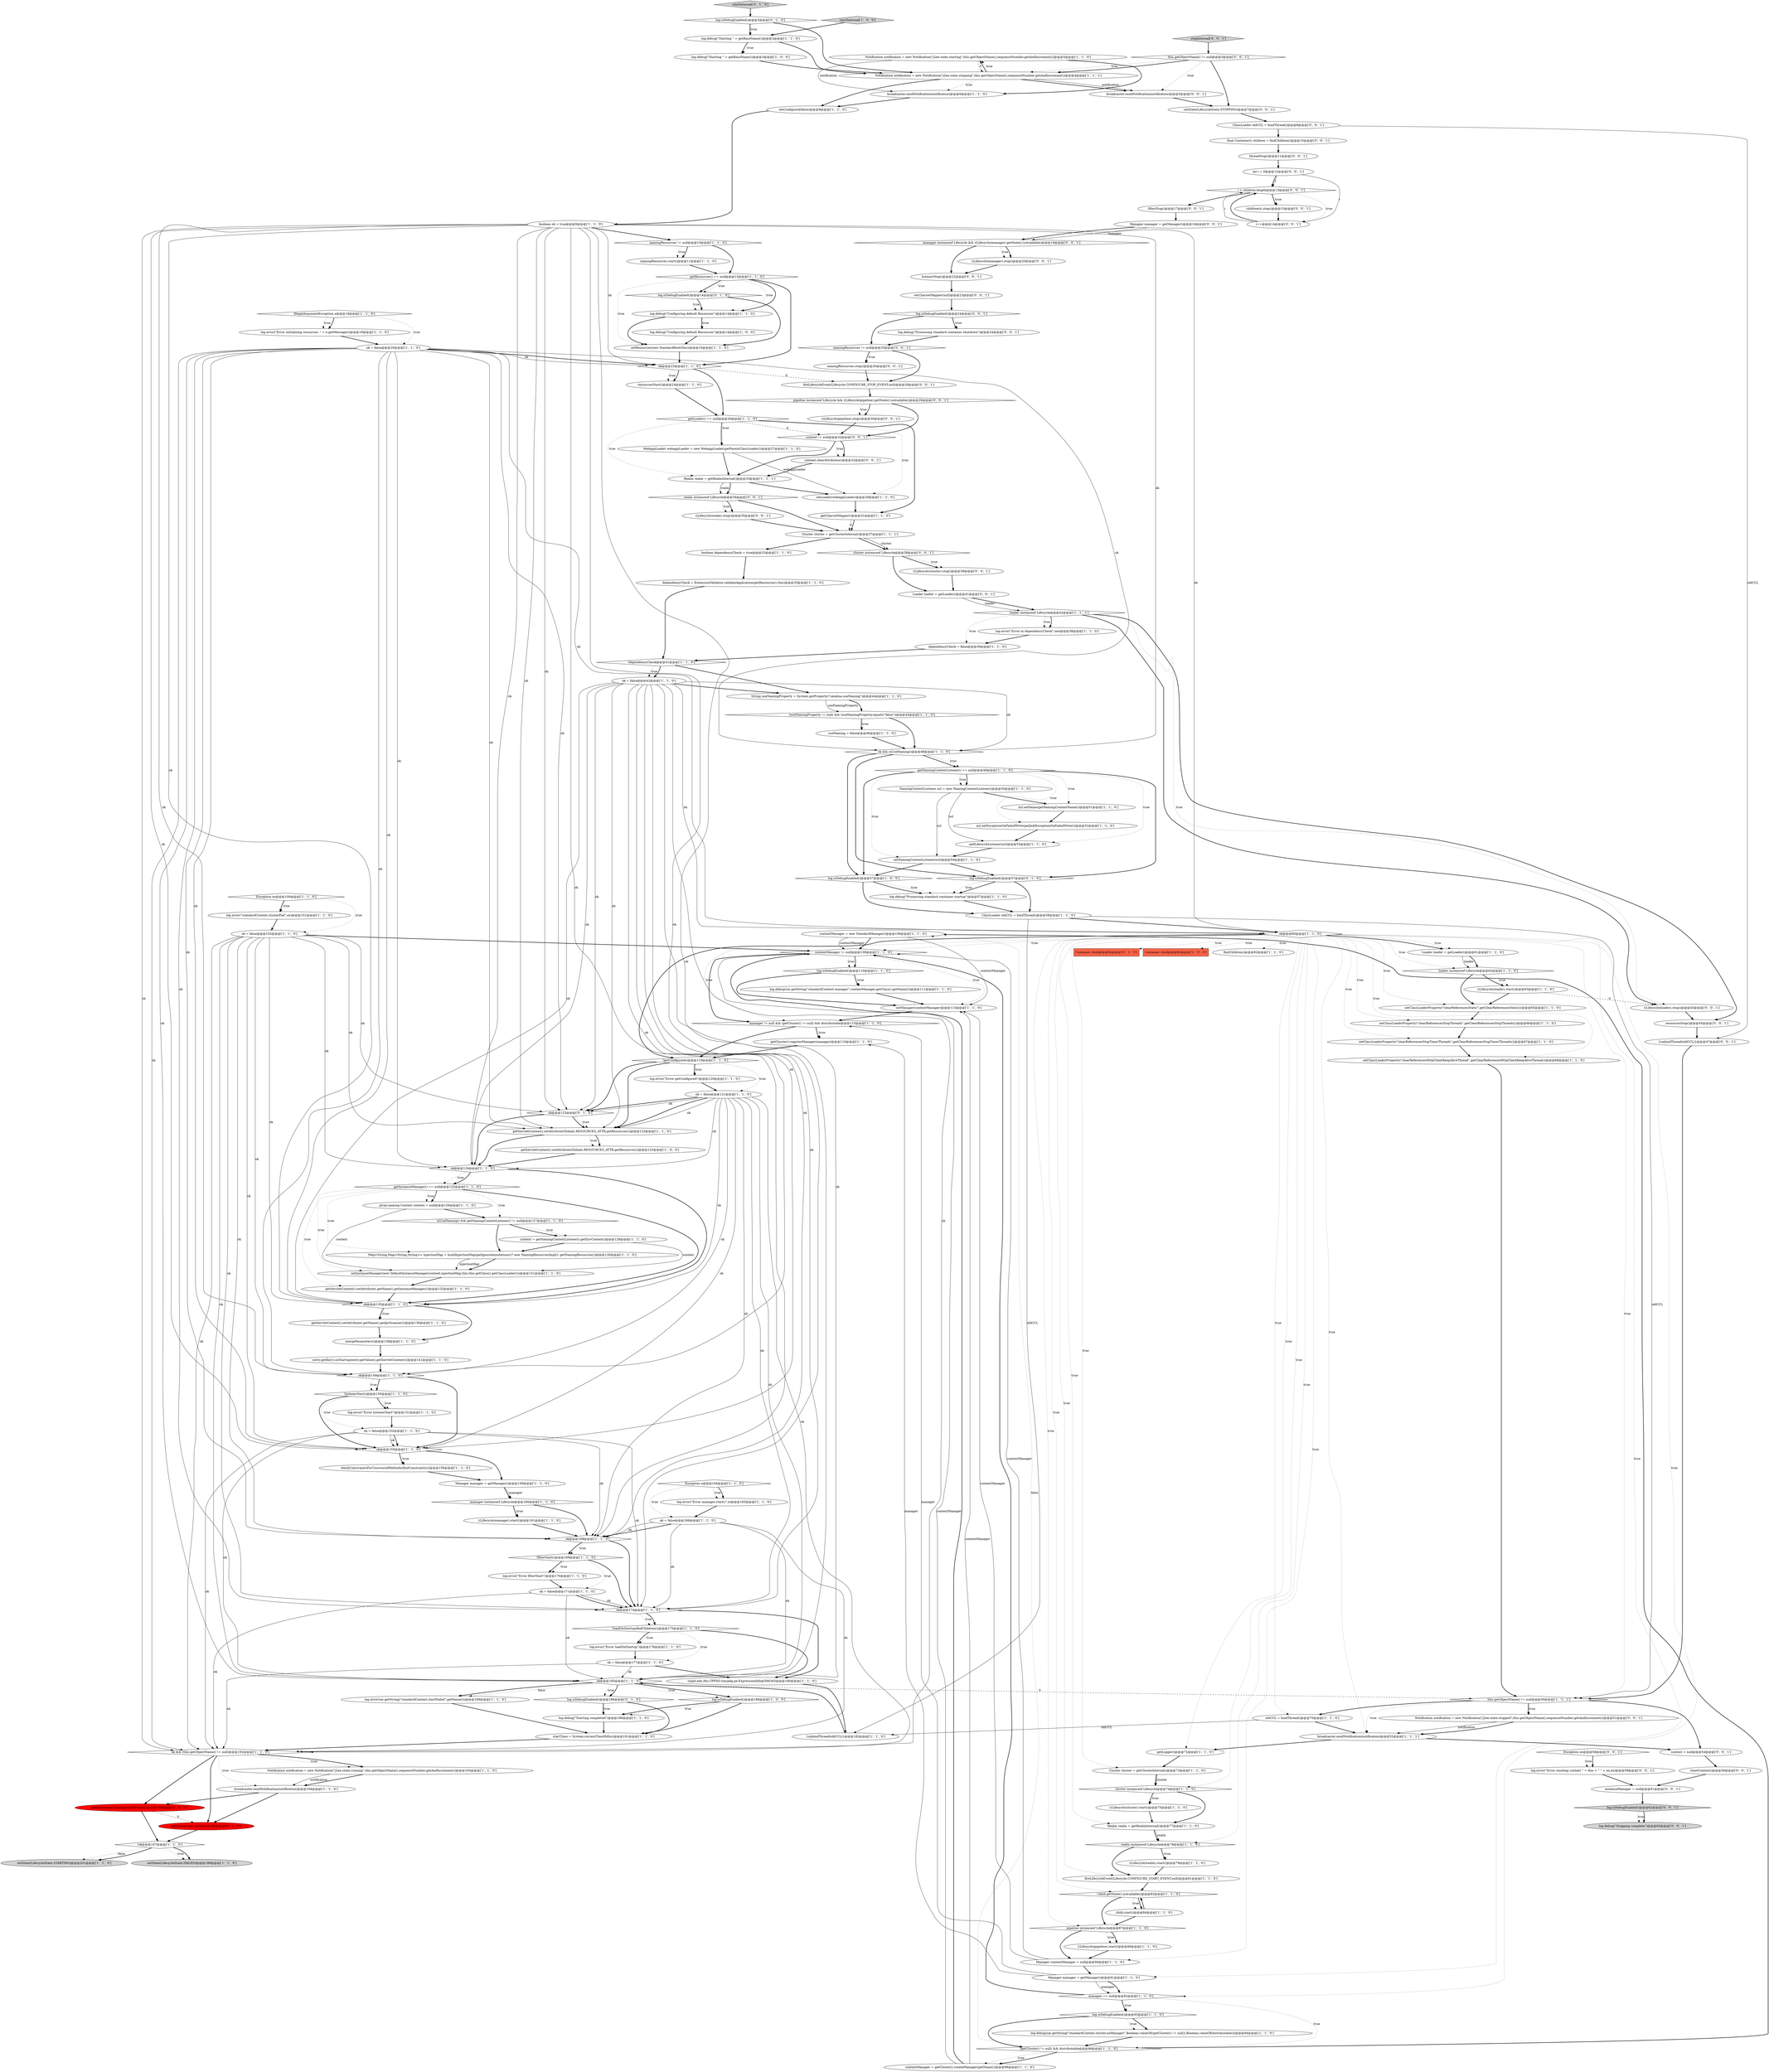 digraph {
124 [style = filled, label = "contextManager = new StandardManager()@@@106@@@['1', '1', '0']", fillcolor = white, shape = ellipse image = "AAA0AAABBB1BBB"];
118 [style = filled, label = "(useNamingProperty != null) && (useNamingProperty.equals(\"false\"))@@@45@@@['1', '1', '0']", fillcolor = white, shape = diamond image = "AAA0AAABBB1BBB"];
100 [style = filled, label = "getCluster().registerManager(manager)@@@116@@@['1', '1', '0']", fillcolor = white, shape = ellipse image = "AAA0AAABBB1BBB"];
53 [style = filled, label = "oldCCL = bindThread()@@@70@@@['1', '1', '0']", fillcolor = white, shape = ellipse image = "AAA0AAABBB1BBB"];
82 [style = filled, label = "getNamingContextListener() == null@@@49@@@['1', '1', '0']", fillcolor = white, shape = diamond image = "AAA0AAABBB1BBB"];
160 [style = filled, label = "context.clearAttributes()@@@32@@@['0', '0', '1']", fillcolor = white, shape = ellipse image = "AAA0AAABBB3BBB"];
126 [style = filled, label = "log.debug(\"Configuring default Resources\")@@@14@@@['1', '1', '0']", fillcolor = white, shape = ellipse image = "AAA0AAABBB1BBB"];
1 [style = filled, label = "log.isDebugEnabled()@@@57@@@['1', '0', '0']", fillcolor = white, shape = diamond image = "AAA0AAABBB1BBB"];
97 [style = filled, label = "log.isDebugEnabled()@@@93@@@['1', '1', '0']", fillcolor = white, shape = diamond image = "AAA0AAABBB1BBB"];
47 [style = filled, label = "Map<String,Map<String,String>> injectionMap = buildInjectionMap(getIgnoreAnnotations()? new NamingResourcesImpl(): getNamingResources())@@@130@@@['1', '1', '0']", fillcolor = white, shape = ellipse image = "AAA0AAABBB1BBB"];
35 [style = filled, label = "this.getObjectName() != null@@@50@@@['1', '1', '1']", fillcolor = white, shape = diamond image = "AAA0AAABBB1BBB"];
32 [style = filled, label = "!getConfigured()@@@119@@@['1', '1', '0']", fillcolor = white, shape = diamond image = "AAA0AAABBB1BBB"];
131 [style = filled, label = "!child.getState().isAvailable()@@@83@@@['1', '1', '0']", fillcolor = white, shape = diamond image = "AAA0AAABBB1BBB"];
95 [style = filled, label = "addLifecycleListener(ncl)@@@53@@@['1', '1', '0']", fillcolor = white, shape = ellipse image = "AAA0AAABBB1BBB"];
25 [style = filled, label = "cluster instanceof Lifecycle@@@74@@@['1', '1', '0']", fillcolor = white, shape = diamond image = "AAA0AAABBB1BBB"];
27 [style = filled, label = "ok@@@174@@@['1', '1', '0']", fillcolor = white, shape = diamond image = "AAA0AAABBB1BBB"];
101 [style = filled, label = "!dependencyCheck@@@41@@@['1', '1', '0']", fillcolor = white, shape = diamond image = "AAA0AAABBB1BBB"];
149 [style = filled, label = "children(i(.stop()@@@15@@@['0', '0', '1']", fillcolor = white, shape = ellipse image = "AAA0AAABBB3BBB"];
68 [style = filled, label = "useNaming = false@@@46@@@['1', '1', '0']", fillcolor = white, shape = ellipse image = "AAA0AAABBB1BBB"];
17 [style = filled, label = "log.isDebugEnabled()@@@110@@@['1', '1', '0']", fillcolor = white, shape = diamond image = "AAA0AAABBB1BBB"];
55 [style = filled, label = "log.debug(\"Starting completed\")@@@186@@@['1', '1', '0']", fillcolor = white, shape = ellipse image = "AAA0AAABBB1BBB"];
177 [style = filled, label = "((Lifecycle)pipeline).stop()@@@30@@@['0', '0', '1']", fillcolor = white, shape = ellipse image = "AAA0AAABBB3BBB"];
168 [style = filled, label = "threadStop()@@@11@@@['0', '0', '1']", fillcolor = white, shape = ellipse image = "AAA0AAABBB3BBB"];
56 [style = filled, label = "ok = false@@@42@@@['1', '1', '0']", fillcolor = white, shape = ellipse image = "AAA0AAABBB1BBB"];
143 [style = filled, label = "log.isDebugEnabled()@@@3@@@['0', '1', '0']", fillcolor = white, shape = diamond image = "AAA0AAABBB2BBB"];
59 [style = filled, label = "Notification notification = new Notification(\"j2ee.state.starting\",this.getObjectName(),sequenceNumber.getAndIncrement())@@@5@@@['1', '1', '0']", fillcolor = white, shape = ellipse image = "AAA0AAABBB1BBB"];
110 [style = filled, label = "contextManager = getCluster().createManager(getName())@@@98@@@['1', '1', '0']", fillcolor = white, shape = ellipse image = "AAA0AAABBB1BBB"];
51 [style = filled, label = "boolean dependencyCheck = true@@@33@@@['1', '1', '0']", fillcolor = white, shape = ellipse image = "AAA0AAABBB1BBB"];
43 [style = filled, label = "Loader loader = getLoader()@@@61@@@['1', '1', '0']", fillcolor = white, shape = ellipse image = "AAA0AAABBB1BBB"];
187 [style = filled, label = "log.isDebugEnabled()@@@62@@@['0', '0', '1']", fillcolor = lightgray, shape = diamond image = "AAA0AAABBB3BBB"];
48 [style = filled, label = "log.error(\"Error filterStart\")@@@170@@@['1', '1', '0']", fillcolor = white, shape = ellipse image = "AAA0AAABBB1BBB"];
74 [style = filled, label = "resourcesStart()@@@24@@@['1', '1', '0']", fillcolor = white, shape = ellipse image = "AAA0AAABBB1BBB"];
122 [style = filled, label = "ok = false@@@166@@@['1', '1', '0']", fillcolor = white, shape = ellipse image = "AAA0AAABBB1BBB"];
123 [style = filled, label = "((Lifecycle)cluster).start()@@@75@@@['1', '1', '0']", fillcolor = white, shape = ellipse image = "AAA0AAABBB1BBB"];
153 [style = filled, label = "((Lifecycle)loader).stop()@@@43@@@['0', '0', '1']", fillcolor = white, shape = ellipse image = "AAA0AAABBB3BBB"];
18 [style = filled, label = "mergeParameters()@@@138@@@['1', '1', '0']", fillcolor = white, shape = ellipse image = "AAA0AAABBB1BBB"];
73 [style = filled, label = "NamingContextListener ncl = new NamingContextListener()@@@50@@@['1', '1', '0']", fillcolor = white, shape = ellipse image = "AAA0AAABBB1BBB"];
135 [style = filled, label = "log.error(\"Error in dependencyCheck\",ioe)@@@38@@@['1', '1', '0']", fillcolor = white, shape = ellipse image = "AAA0AAABBB1BBB"];
89 [style = filled, label = "ok = false@@@20@@@['1', '1', '0']", fillcolor = white, shape = ellipse image = "AAA0AAABBB1BBB"];
183 [style = filled, label = "((Lifecycle)realm).stop()@@@35@@@['0', '0', '1']", fillcolor = white, shape = ellipse image = "AAA0AAABBB3BBB"];
166 [style = filled, label = "this.getObjectName() != null@@@3@@@['0', '0', '1']", fillcolor = white, shape = diamond image = "AAA0AAABBB3BBB"];
182 [style = filled, label = "final Container(( children = findChildren()@@@10@@@['0', '0', '1']", fillcolor = white, shape = ellipse image = "AAA0AAABBB3BBB"];
13 [style = filled, label = "((Lifecycle)loader).start()@@@63@@@['1', '1', '0']", fillcolor = white, shape = ellipse image = "AAA0AAABBB1BBB"];
62 [style = filled, label = "ok@@@23@@@['1', '1', '0']", fillcolor = white, shape = diamond image = "AAA0AAABBB1BBB"];
93 [style = filled, label = "!filterStart()@@@169@@@['1', '1', '0']", fillcolor = white, shape = diamond image = "AAA0AAABBB1BBB"];
185 [style = filled, label = "stopInternal['0', '0', '1']", fillcolor = lightgray, shape = diamond image = "AAA0AAABBB3BBB"];
86 [style = filled, label = "startInternal['1', '0', '0']", fillcolor = lightgray, shape = diamond image = "AAA0AAABBB1BBB"];
9 [style = filled, label = "((Lifecycle)manager).start()@@@161@@@['1', '1', '0']", fillcolor = white, shape = ellipse image = "AAA0AAABBB1BBB"];
145 [style = filled, label = "startInternal['0', '1', '0']", fillcolor = lightgray, shape = diamond image = "AAA0AAABBB2BBB"];
113 [style = filled, label = "isUseNaming() && getNamingContextListener() != null@@@127@@@['1', '1', '0']", fillcolor = white, shape = diamond image = "AAA0AAABBB1BBB"];
103 [style = filled, label = "getServletContext().setAttribute(.getName(),getInstanceManager())@@@132@@@['1', '1', '0']", fillcolor = white, shape = ellipse image = "AAA0AAABBB1BBB"];
14 [style = filled, label = "String useNamingProperty = System.getProperty(\"catalina.useNaming\")@@@44@@@['1', '1', '0']", fillcolor = white, shape = ellipse image = "AAA0AAABBB1BBB"];
115 [style = filled, label = "setClassLoaderProperty(\"clearReferencesStopThreads\",getClearReferencesStopThreads())@@@66@@@['1', '1', '0']", fillcolor = white, shape = ellipse image = "AAA0AAABBB1BBB"];
91 [style = filled, label = "log.debug(\"Processing standard container startup\")@@@57@@@['1', '1', '0']", fillcolor = white, shape = ellipse image = "AAA0AAABBB1BBB"];
140 [style = filled, label = "ok@@@123@@@['0', '1', '0']", fillcolor = white, shape = diamond image = "AAA0AAABBB2BBB"];
61 [style = filled, label = "startTime = System.currentTimeMillis()@@@191@@@['1', '1', '0']", fillcolor = white, shape = ellipse image = "AAA0AAABBB1BBB"];
169 [style = filled, label = "i < children.length@@@13@@@['0', '0', '1']", fillcolor = white, shape = diamond image = "AAA0AAABBB3BBB"];
66 [style = filled, label = "log.debug(\"Starting \" + getBaseName())@@@3@@@['1', '1', '0']", fillcolor = white, shape = ellipse image = "AAA0AAABBB1BBB"];
78 [style = filled, label = "log.debug(sm.getString(\"standardContext.cluster.noManager\",Boolean.valueOf((getCluster() != null)),Boolean.valueOf(distributable)))@@@94@@@['1', '1', '0']", fillcolor = white, shape = ellipse image = "AAA0AAABBB1BBB"];
132 [style = filled, label = "log.error(\"Error initializing resources: \" + e.getMessage())@@@19@@@['1', '1', '0']", fillcolor = white, shape = ellipse image = "AAA0AAABBB1BBB"];
142 [style = filled, label = "log.isDebugEnabled()@@@186@@@['0', '1', '0']", fillcolor = white, shape = diamond image = "AAA0AAABBB2BBB"];
87 [style = filled, label = "contextManager != null@@@109@@@['1', '1', '0']", fillcolor = white, shape = diamond image = "AAA0AAABBB1BBB"];
148 [style = filled, label = "broadcaster.sendNotification(notification)@@@5@@@['0', '0', '1']", fillcolor = white, shape = ellipse image = "AAA0AAABBB3BBB"];
180 [style = filled, label = "manager instanceof Lifecycle && ((Lifecycle)manager).getState().isAvailable()@@@19@@@['0', '0', '1']", fillcolor = white, shape = diamond image = "AAA0AAABBB3BBB"];
54 [style = filled, label = "Exception e@@@164@@@['1', '1', '0']", fillcolor = white, shape = diamond image = "AAA0AAABBB1BBB"];
26 [style = filled, label = "manager == null@@@92@@@['1', '1', '0']", fillcolor = white, shape = diamond image = "AAA0AAABBB1BBB"];
121 [style = filled, label = "broadcaster.sendNotification(notification)@@@6@@@['1', '1', '0']", fillcolor = white, shape = ellipse image = "AAA0AAABBB1BBB"];
107 [style = filled, label = "Cluster cluster = getClusterInternal()@@@73@@@['1', '1', '0']", fillcolor = white, shape = ellipse image = "AAA0AAABBB1BBB"];
72 [style = filled, label = "setInstanceManager(new DefaultInstanceManager(context,injectionMap,this,this.getClass().getClassLoader()))@@@131@@@['1', '1', '0']", fillcolor = white, shape = ellipse image = "AAA0AAABBB1BBB"];
8 [style = filled, label = "getLogger()@@@72@@@['1', '1', '0']", fillcolor = white, shape = ellipse image = "AAA0AAABBB1BBB"];
39 [style = filled, label = "Notification notification = new Notification(\"j2ee.state.running\",this.getObjectName(),sequenceNumber.getAndIncrement())@@@193@@@['1', '1', '0']", fillcolor = white, shape = ellipse image = "AAA0AAABBB1BBB"];
99 [style = filled, label = "log.error(sm.getString(\"standardContext.startFailed\",getName()))@@@189@@@['1', '1', '0']", fillcolor = white, shape = ellipse image = "AAA0AAABBB1BBB"];
34 [style = filled, label = "boolean ok = true@@@9@@@['1', '1', '0']", fillcolor = white, shape = ellipse image = "AAA0AAABBB1BBB"];
80 [style = filled, label = "setNamingContextListener(ncl)@@@54@@@['1', '1', '0']", fillcolor = white, shape = ellipse image = "AAA0AAABBB1BBB"];
116 [style = filled, label = "manager instanceof Lifecycle@@@160@@@['1', '1', '0']", fillcolor = white, shape = diamond image = "AAA0AAABBB1BBB"];
45 [style = filled, label = "manager != null && (getCluster() != null) && distributable@@@115@@@['1', '1', '0']", fillcolor = white, shape = diamond image = "AAA0AAABBB1BBB"];
181 [style = filled, label = "Notification notification = new Notification(\"j2ee.state.stopped\",this.getObjectName(),sequenceNumber.getAndIncrement())@@@51@@@['0', '0', '1']", fillcolor = white, shape = ellipse image = "AAA0AAABBB3BBB"];
64 [style = filled, label = "Manager contextManager = null@@@90@@@['1', '1', '0']", fillcolor = white, shape = ellipse image = "AAA0AAABBB1BBB"];
164 [style = filled, label = "setCharsetMapper(null)@@@23@@@['0', '0', '1']", fillcolor = white, shape = ellipse image = "AAA0AAABBB3BBB"];
15 [style = filled, label = "log.debug(\"Starting \" + getBaseName())@@@3@@@['1', '0', '0']", fillcolor = white, shape = ellipse image = "AAA0AAABBB1BBB"];
10 [style = filled, label = "Notification notification = new Notification(\"j2ee.state.stopping\",this.getObjectName(),sequenceNumber.getAndIncrement())@@@4@@@['1', '1', '1']", fillcolor = white, shape = ellipse image = "AAA0AAABBB1BBB"];
130 [style = filled, label = "ok && (this.getObjectName() != null)@@@192@@@['1', '1', '0']", fillcolor = white, shape = diamond image = "AAA0AAABBB1BBB"];
67 [style = filled, label = "ok@@@124@@@['1', '1', '0']", fillcolor = white, shape = diamond image = "AAA0AAABBB1BBB"];
165 [style = filled, label = "context != null@@@32@@@['0', '0', '1']", fillcolor = white, shape = diamond image = "AAA0AAABBB3BBB"];
28 [style = filled, label = "((Lifecycle)pipeline).start()@@@88@@@['1', '1', '0']", fillcolor = white, shape = ellipse image = "AAA0AAABBB1BBB"];
52 [style = filled, label = "ncl.setExceptionOnFailedWrite(getJndiExceptionOnFailedWrite())@@@52@@@['1', '1', '0']", fillcolor = white, shape = ellipse image = "AAA0AAABBB1BBB"];
129 [style = filled, label = "ok@@@168@@@['1', '1', '0']", fillcolor = white, shape = diamond image = "AAA0AAABBB1BBB"];
71 [style = filled, label = "loader instanceof Lifecycle@@@62@@@['1', '1', '0']", fillcolor = white, shape = diamond image = "AAA0AAABBB1BBB"];
58 [style = filled, label = "setClassLoaderProperty(\"clearReferencesHttpClientKeepAliveThread\",getClearReferencesHttpClientKeepAliveThread())@@@68@@@['1', '1', '0']", fillcolor = white, shape = ellipse image = "AAA0AAABBB1BBB"];
138 [style = filled, label = "log.isDebugEnabled()@@@14@@@['0', '1', '0']", fillcolor = white, shape = diamond image = "AAA0AAABBB2BBB"];
111 [style = filled, label = "loader instanceof Lifecycle@@@42@@@['1', '1', '1']", fillcolor = white, shape = diamond image = "AAA0AAABBB1BBB"];
152 [style = filled, label = "fireLifecycleEvent(Lifecycle.CONFIGURE_STOP_EVENT,null)@@@28@@@['0', '0', '1']", fillcolor = white, shape = ellipse image = "AAA0AAABBB3BBB"];
37 [style = filled, label = "dependencyCheck = ExtensionValidator.validateApplication(getResources(),this)@@@35@@@['1', '1', '0']", fillcolor = white, shape = ellipse image = "AAA0AAABBB1BBB"];
178 [style = filled, label = "namingResources != null@@@25@@@['0', '0', '1']", fillcolor = white, shape = diamond image = "AAA0AAABBB3BBB"];
102 [style = filled, label = "ncl.setName(getNamingContextName())@@@51@@@['1', '1', '0']", fillcolor = white, shape = ellipse image = "AAA0AAABBB1BBB"];
29 [style = filled, label = "ok = false@@@152@@@['1', '1', '0']", fillcolor = white, shape = ellipse image = "AAA0AAABBB1BBB"];
24 [style = filled, label = "ok@@@135@@@['1', '1', '0']", fillcolor = white, shape = diamond image = "AAA0AAABBB1BBB"];
50 [style = filled, label = "setState(LifecycleState.FAILED)@@@198@@@['1', '1', '0']", fillcolor = lightgray, shape = ellipse image = "AAA0AAABBB1BBB"];
5 [style = filled, label = "((Lifecycle)realm).start()@@@79@@@['1', '1', '0']", fillcolor = white, shape = ellipse image = "AAA0AAABBB1BBB"];
85 [style = filled, label = "getServletContext().setAttribute(.getName(),getJarScanner())@@@136@@@['1', '1', '0']", fillcolor = white, shape = ellipse image = "AAA0AAABBB1BBB"];
112 [style = filled, label = "Exception ex@@@100@@@['1', '1', '0']", fillcolor = white, shape = diamond image = "AAA0AAABBB1BBB"];
139 [style = filled, label = "getResources().gc()@@@196@@@['0', '1', '0']", fillcolor = red, shape = ellipse image = "AAA1AAABBB2BBB"];
144 [style = filled, label = "Container child@@@82@@@['0', '1', '0']", fillcolor = tomato, shape = box image = "AAA0AAABBB2BBB"];
7 [style = filled, label = "getCharsetMapper()@@@31@@@['1', '1', '0']", fillcolor = white, shape = ellipse image = "AAA0AAABBB1BBB"];
176 [style = filled, label = "Manager manager = getManager()@@@18@@@['0', '0', '1']", fillcolor = white, shape = ellipse image = "AAA0AAABBB3BBB"];
65 [style = filled, label = "getLoader() == null@@@26@@@['1', '1', '0']", fillcolor = white, shape = diamond image = "AAA0AAABBB1BBB"];
162 [style = filled, label = "namingResources.stop()@@@26@@@['0', '0', '1']", fillcolor = white, shape = ellipse image = "AAA0AAABBB3BBB"];
76 [style = filled, label = "ok = false@@@102@@@['1', '1', '0']", fillcolor = white, shape = ellipse image = "AAA0AAABBB1BBB"];
104 [style = filled, label = "WebappLoader webappLoader = new WebappLoader(getParentClassLoader())@@@27@@@['1', '1', '0']", fillcolor = white, shape = ellipse image = "AAA0AAABBB1BBB"];
125 [style = filled, label = "log.error(\"Error loadOnStartup\")@@@176@@@['1', '1', '0']", fillcolor = white, shape = ellipse image = "AAA0AAABBB1BBB"];
98 [style = filled, label = "!loadOnStartup(findChildren())@@@175@@@['1', '1', '0']", fillcolor = white, shape = diamond image = "AAA0AAABBB1BBB"];
155 [style = filled, label = "i++@@@14@@@['0', '0', '1']", fillcolor = white, shape = ellipse image = "AAA0AAABBB3BBB"];
12 [style = filled, label = "getResources().backgroundProcess()@@@196@@@['1', '0', '0']", fillcolor = red, shape = ellipse image = "AAA1AAABBB1BBB"];
16 [style = filled, label = "ok@@@149@@@['1', '1', '0']", fillcolor = white, shape = diamond image = "AAA0AAABBB1BBB"];
167 [style = filled, label = "((Lifecycle)manager).stop()@@@20@@@['0', '0', '1']", fillcolor = white, shape = ellipse image = "AAA0AAABBB3BBB"];
172 [style = filled, label = "log.debug(\"Processing standard container shutdown\")@@@24@@@['0', '0', '1']", fillcolor = white, shape = ellipse image = "AAA0AAABBB3BBB"];
186 [style = filled, label = "{unbindThread(oldCCL)}@@@47@@@['0', '0', '1']", fillcolor = white, shape = ellipse image = "AAA0AAABBB3BBB"];
46 [style = filled, label = "Container child@@@82@@@['1', '0', '0']", fillcolor = tomato, shape = box image = "AAA0AAABBB1BBB"];
119 [style = filled, label = "setClassLoaderProperty(\"clearReferencesStatic\",getClearReferencesStatic())@@@65@@@['1', '1', '0']", fillcolor = white, shape = ellipse image = "AAA0AAABBB1BBB"];
109 [style = filled, label = "Realm realm = getRealmInternal()@@@77@@@['1', '1', '0']", fillcolor = white, shape = ellipse image = "AAA0AAABBB1BBB"];
133 [style = filled, label = "namingResources != null@@@10@@@['1', '1', '0']", fillcolor = white, shape = diamond image = "AAA0AAABBB1BBB"];
141 [style = filled, label = "log.isDebugEnabled()@@@57@@@['0', '1', '0']", fillcolor = white, shape = diamond image = "AAA0AAABBB2BBB"];
127 [style = filled, label = "setClassLoaderProperty(\"clearReferencesStopTimerThreads\",getClearReferencesStopTimerThreads())@@@67@@@['1', '1', '0']", fillcolor = white, shape = ellipse image = "AAA0AAABBB1BBB"];
106 [style = filled, label = "entry.getKey().onStartup(entry.getValue(),getServletContext())@@@141@@@['1', '1', '0']", fillcolor = white, shape = ellipse image = "AAA0AAABBB1BBB"];
151 [style = filled, label = "pipeline instanceof Lifecycle && ((Lifecycle)pipeline).getState().isAvailable()@@@29@@@['0', '0', '1']", fillcolor = white, shape = diamond image = "AAA0AAABBB3BBB"];
114 [style = filled, label = "ok@@@185@@@['1', '1', '0']", fillcolor = white, shape = diamond image = "AAA0AAABBB1BBB"];
146 [style = filled, label = "filterStop()@@@17@@@['0', '0', '1']", fillcolor = white, shape = ellipse image = "AAA0AAABBB3BBB"];
77 [style = filled, label = "broadcaster.sendNotification(notification)@@@194@@@['1', '1', '0']", fillcolor = white, shape = ellipse image = "AAA0AAABBB1BBB"];
159 [style = filled, label = "Exception ex@@@58@@@['0', '0', '1']", fillcolor = white, shape = diamond image = "AAA0AAABBB3BBB"];
11 [style = filled, label = "log.error(\"standardContext.clusterFail\",ex)@@@101@@@['1', '1', '0']", fillcolor = white, shape = ellipse image = "AAA0AAABBB1BBB"];
92 [style = filled, label = "checkConstraintsForUncoveredMethods(findConstraints())@@@156@@@['1', '1', '0']", fillcolor = white, shape = ellipse image = "AAA0AAABBB1BBB"];
23 [style = filled, label = "context = getNamingContextListener().getEnvContext()@@@128@@@['1', '1', '0']", fillcolor = white, shape = ellipse image = "AAA0AAABBB1BBB"];
79 [style = filled, label = "javax.naming.Context context = null@@@126@@@['1', '1', '0']", fillcolor = white, shape = ellipse image = "AAA0AAABBB1BBB"];
137 [style = filled, label = "log.error(\"Error manager.start()\",e)@@@165@@@['1', '1', '0']", fillcolor = white, shape = ellipse image = "AAA0AAABBB1BBB"];
75 [style = filled, label = "broadcaster.sendNotification(notification)@@@52@@@['1', '1', '1']", fillcolor = white, shape = ellipse image = "AAA0AAABBB1BBB"];
90 [style = filled, label = "dependencyCheck = false@@@39@@@['1', '1', '0']", fillcolor = white, shape = ellipse image = "AAA0AAABBB1BBB"];
154 [style = filled, label = "setState(LifecycleState.STOPPING)@@@7@@@['0', '0', '1']", fillcolor = white, shape = ellipse image = "AAA0AAABBB3BBB"];
6 [style = filled, label = "log.debug(\"Configuring default Resources\")@@@14@@@['1', '0', '0']", fillcolor = white, shape = ellipse image = "AAA0AAABBB1BBB"];
31 [style = filled, label = "!listenerStart()@@@150@@@['1', '1', '0']", fillcolor = white, shape = diamond image = "AAA0AAABBB1BBB"];
0 [style = filled, label = "getServletContext().setAttribute(Globals.RESOURCES_ATTR,getResources())@@@123@@@['1', '0', '0']", fillcolor = white, shape = ellipse image = "AAA0AAABBB1BBB"];
184 [style = filled, label = "ClassLoader oldCCL = bindThread()@@@8@@@['0', '0', '1']", fillcolor = white, shape = ellipse image = "AAA0AAABBB3BBB"];
147 [style = filled, label = "((Lifecycle)cluster).stop()@@@39@@@['0', '0', '1']", fillcolor = white, shape = ellipse image = "AAA0AAABBB3BBB"];
120 [style = filled, label = "setManager(contextManager)@@@113@@@['1', '1', '0']", fillcolor = white, shape = ellipse image = "AAA0AAABBB1BBB"];
105 [style = filled, label = "getInstanceManager() == null@@@125@@@['1', '1', '0']", fillcolor = white, shape = diamond image = "AAA0AAABBB1BBB"];
179 [style = filled, label = "int i = 0@@@12@@@['0', '0', '1']", fillcolor = white, shape = ellipse image = "AAA0AAABBB3BBB"];
40 [style = filled, label = "fireLifecycleEvent(Lifecycle.CONFIGURE_START_EVENT,null)@@@81@@@['1', '1', '0']", fillcolor = white, shape = ellipse image = "AAA0AAABBB1BBB"];
69 [style = filled, label = "ok@@@60@@@['1', '1', '0']", fillcolor = white, shape = diamond image = "AAA0AAABBB1BBB"];
163 [style = filled, label = "realm instanceof Lifecycle@@@34@@@['0', '0', '1']", fillcolor = white, shape = diamond image = "AAA0AAABBB3BBB"];
70 [style = filled, label = "Manager manager = getManager()@@@91@@@['1', '1', '0']", fillcolor = white, shape = ellipse image = "AAA0AAABBB1BBB"];
117 [style = filled, label = "Realm realm = getRealmInternal()@@@33@@@['1', '1', '1']", fillcolor = white, shape = ellipse image = "AAA0AAABBB1BBB"];
20 [style = filled, label = "getResources() == null@@@13@@@['1', '1', '0']", fillcolor = white, shape = diamond image = "AAA0AAABBB1BBB"];
156 [style = filled, label = "resetContext()@@@56@@@['0', '0', '1']", fillcolor = white, shape = ellipse image = "AAA0AAABBB3BBB"];
81 [style = filled, label = "Cluster cluster = getClusterInternal()@@@37@@@['1', '1', '1']", fillcolor = white, shape = ellipse image = "AAA0AAABBB1BBB"];
88 [style = filled, label = "setResources(new StandardRoot(this))@@@16@@@['1', '1', '0']", fillcolor = white, shape = ellipse image = "AAA0AAABBB1BBB"];
171 [style = filled, label = "log.isDebugEnabled()@@@24@@@['0', '0', '1']", fillcolor = white, shape = diamond image = "AAA0AAABBB3BBB"];
173 [style = filled, label = "Loader loader = getLoader()@@@41@@@['0', '0', '1']", fillcolor = white, shape = ellipse image = "AAA0AAABBB3BBB"];
158 [style = filled, label = "listenerStop()@@@22@@@['0', '0', '1']", fillcolor = white, shape = ellipse image = "AAA0AAABBB3BBB"];
38 [style = filled, label = "ClassLoader oldCCL = bindThread()@@@58@@@['1', '1', '0']", fillcolor = white, shape = ellipse image = "AAA0AAABBB1BBB"];
150 [style = filled, label = "cluster instanceof Lifecycle@@@38@@@['0', '0', '1']", fillcolor = white, shape = diamond image = "AAA0AAABBB3BBB"];
21 [style = filled, label = "(getCluster() != null) && distributable@@@96@@@['1', '1', '0']", fillcolor = white, shape = diamond image = "AAA0AAABBB1BBB"];
83 [style = filled, label = "IllegalArgumentException e@@@18@@@['1', '1', '0']", fillcolor = white, shape = diamond image = "AAA0AAABBB1BBB"];
41 [style = filled, label = "setState(LifecycleState.STARTING)@@@201@@@['1', '1', '0']", fillcolor = lightgray, shape = ellipse image = "AAA0AAABBB1BBB"];
4 [style = filled, label = "setConfigured(false)@@@8@@@['1', '1', '0']", fillcolor = white, shape = ellipse image = "AAA0AAABBB1BBB"];
96 [style = filled, label = "findChildren()@@@82@@@['1', '1', '0']", fillcolor = white, shape = ellipse image = "AAA0AAABBB1BBB"];
36 [style = filled, label = "getServletContext().setAttribute(Globals.RESOURCES_ATTR,getResources())@@@123@@@['1', '1', '0']", fillcolor = white, shape = ellipse image = "AAA0AAABBB1BBB"];
30 [style = filled, label = "pipeline instanceof Lifecycle@@@87@@@['1', '1', '0']", fillcolor = white, shape = diamond image = "AAA0AAABBB1BBB"];
42 [style = filled, label = "{unbindThread(oldCCL)}@@@182@@@['1', '1', '0']", fillcolor = white, shape = ellipse image = "AAA0AAABBB1BBB"];
134 [style = filled, label = "super.edu.fdu.CPPDG.tinypdg.pe.ExpressionInfo@5663d3@@@180@@@['1', '1', '0']", fillcolor = white, shape = ellipse image = "AAA0AAABBB1BBB"];
84 [style = filled, label = "ok && isUseNaming()@@@48@@@['1', '1', '0']", fillcolor = white, shape = diamond image = "AAA0AAABBB1BBB"];
157 [style = filled, label = "instanceManager = null@@@61@@@['0', '0', '1']", fillcolor = white, shape = ellipse image = "AAA0AAABBB3BBB"];
175 [style = filled, label = "context = null@@@54@@@['0', '0', '1']", fillcolor = white, shape = ellipse image = "AAA0AAABBB3BBB"];
3 [style = filled, label = "setLoader(webappLoader)@@@29@@@['1', '1', '0']", fillcolor = white, shape = ellipse image = "AAA0AAABBB1BBB"];
33 [style = filled, label = "log.isDebugEnabled()@@@186@@@['1', '0', '0']", fillcolor = white, shape = diamond image = "AAA0AAABBB1BBB"];
94 [style = filled, label = "log.debug(sm.getString(\"standardContext.manager\",contextManager.getClass().getName()))@@@111@@@['1', '1', '0']", fillcolor = white, shape = ellipse image = "AAA0AAABBB1BBB"];
108 [style = filled, label = "ok@@@155@@@['1', '1', '0']", fillcolor = white, shape = diamond image = "AAA0AAABBB1BBB"];
57 [style = filled, label = "ok = false@@@171@@@['1', '1', '0']", fillcolor = white, shape = ellipse image = "AAA0AAABBB1BBB"];
174 [style = filled, label = "log.error(\"Error reseting context \" + this + \" \" + ex,ex)@@@59@@@['0', '0', '1']", fillcolor = white, shape = ellipse image = "AAA0AAABBB3BBB"];
136 [style = filled, label = "namingResources.start()@@@11@@@['1', '1', '0']", fillcolor = white, shape = ellipse image = "AAA0AAABBB1BBB"];
161 [style = filled, label = "log.debug(\"Stopping complete\")@@@62@@@['0', '0', '1']", fillcolor = lightgray, shape = ellipse image = "AAA0AAABBB3BBB"];
44 [style = filled, label = "child.start()@@@84@@@['1', '1', '0']", fillcolor = white, shape = ellipse image = "AAA0AAABBB1BBB"];
60 [style = filled, label = "log.error(\"Error getConfigured\")@@@120@@@['1', '1', '0']", fillcolor = white, shape = ellipse image = "AAA0AAABBB1BBB"];
19 [style = filled, label = "ok = false@@@121@@@['1', '1', '0']", fillcolor = white, shape = ellipse image = "AAA0AAABBB1BBB"];
170 [style = filled, label = "resourcesStop()@@@45@@@['0', '0', '1']", fillcolor = white, shape = ellipse image = "AAA0AAABBB3BBB"];
49 [style = filled, label = "ok = false@@@177@@@['1', '1', '0']", fillcolor = white, shape = ellipse image = "AAA0AAABBB1BBB"];
128 [style = filled, label = "Manager manager = getManager()@@@159@@@['1', '1', '0']", fillcolor = white, shape = ellipse image = "AAA0AAABBB1BBB"];
63 [style = filled, label = "realm instanceof Lifecycle@@@78@@@['1', '1', '0']", fillcolor = white, shape = diamond image = "AAA0AAABBB1BBB"];
22 [style = filled, label = "log.error(\"Error listenerStart\")@@@151@@@['1', '1', '0']", fillcolor = white, shape = ellipse image = "AAA0AAABBB1BBB"];
2 [style = filled, label = "!ok@@@197@@@['1', '1', '0']", fillcolor = white, shape = diamond image = "AAA0AAABBB1BBB"];
49->134 [style = bold, label=""];
106->16 [style = bold, label=""];
24->85 [style = dotted, label="true"];
120->45 [style = bold, label=""];
89->67 [style = solid, label="ok"];
93->57 [style = dotted, label="true"];
134->42 [style = bold, label=""];
139->2 [style = bold, label=""];
118->84 [style = bold, label=""];
118->68 [style = dotted, label="true"];
114->99 [style = dotted, label="false"];
63->5 [style = dotted, label="true"];
34->108 [style = solid, label="ok"];
128->116 [style = bold, label=""];
43->71 [style = solid, label="loader"];
111->170 [style = bold, label=""];
65->7 [style = bold, label=""];
69->109 [style = dotted, label="true"];
69->63 [style = dotted, label="true"];
130->139 [style = bold, label=""];
112->11 [style = dotted, label="true"];
38->42 [style = solid, label="oldCCL"];
179->169 [style = solid, label="i"];
36->67 [style = bold, label=""];
125->49 [style = bold, label=""];
83->132 [style = bold, label=""];
56->16 [style = solid, label="ok"];
105->103 [style = dotted, label="true"];
10->148 [style = bold, label=""];
1->38 [style = bold, label=""];
109->63 [style = solid, label="realm"];
20->126 [style = dotted, label="true"];
82->102 [style = dotted, label="true"];
89->62 [style = solid, label="ok"];
31->22 [style = dotted, label="true"];
117->3 [style = bold, label=""];
69->58 [style = dotted, label="true"];
157->187 [style = bold, label=""];
140->36 [style = dotted, label="true"];
82->1 [style = bold, label=""];
19->129 [style = solid, label="ok"];
32->60 [style = dotted, label="true"];
165->160 [style = dotted, label="true"];
82->52 [style = dotted, label="true"];
56->36 [style = solid, label="ok"];
122->129 [style = bold, label=""];
61->130 [style = bold, label=""];
7->81 [style = bold, label=""];
56->130 [style = solid, label="ok"];
76->24 [style = solid, label="ok"];
169->155 [style = dotted, label="true"];
19->140 [style = bold, label=""];
11->76 [style = bold, label=""];
155->169 [style = solid, label="i"];
145->143 [style = bold, label=""];
156->157 [style = bold, label=""];
38->69 [style = bold, label=""];
87->17 [style = bold, label=""];
60->19 [style = bold, label=""];
111->90 [style = dotted, label="true"];
113->23 [style = dotted, label="true"];
56->14 [style = bold, label=""];
31->29 [style = dotted, label="true"];
122->114 [style = solid, label="ok"];
29->27 [style = solid, label="ok"];
97->78 [style = dotted, label="true"];
25->123 [style = dotted, label="true"];
26->97 [style = dotted, label="true"];
151->177 [style = bold, label=""];
147->173 [style = bold, label=""];
155->169 [style = bold, label=""];
22->29 [style = bold, label=""];
95->80 [style = bold, label=""];
51->37 [style = bold, label=""];
89->36 [style = solid, label="ok"];
178->152 [style = bold, label=""];
159->174 [style = bold, label=""];
130->39 [style = dotted, label="true"];
87->17 [style = dotted, label="true"];
5->40 [style = bold, label=""];
183->81 [style = bold, label=""];
4->34 [style = bold, label=""];
38->35 [style = solid, label="oldCCL"];
24->85 [style = bold, label=""];
33->61 [style = bold, label=""];
176->180 [style = solid, label="manager"];
48->57 [style = bold, label=""];
141->91 [style = bold, label=""];
154->184 [style = bold, label=""];
84->82 [style = bold, label=""];
47->72 [style = bold, label=""];
31->108 [style = bold, label=""];
59->121 [style = bold, label=""];
34->84 [style = solid, label="ok"];
69->8 [style = dotted, label="true"];
73->102 [style = bold, label=""];
26->21 [style = dotted, label="true"];
143->10 [style = bold, label=""];
89->24 [style = solid, label="ok"];
10->4 [style = bold, label=""];
76->16 [style = solid, label="ok"];
105->72 [style = dotted, label="true"];
131->30 [style = bold, label=""];
69->40 [style = dotted, label="true"];
64->70 [style = bold, label=""];
82->73 [style = bold, label=""];
69->127 [style = dotted, label="true"];
116->129 [style = bold, label=""];
56->129 [style = solid, label="ok"];
34->133 [style = bold, label=""];
74->65 [style = bold, label=""];
93->48 [style = bold, label=""];
126->6 [style = dotted, label="true"];
140->67 [style = bold, label=""];
27->98 [style = dotted, label="true"];
35->75 [style = dotted, label="true"];
77->12 [style = bold, label=""];
29->130 [style = solid, label="ok"];
184->186 [style = solid, label="oldCCL"];
112->76 [style = dotted, label="true"];
99->61 [style = bold, label=""];
110->87 [style = solid, label="contextManager"];
12->2 [style = bold, label=""];
36->0 [style = bold, label=""];
76->87 [style = bold, label=""];
187->161 [style = dotted, label="true"];
165->160 [style = bold, label=""];
104->3 [style = solid, label="webappLoader"];
121->4 [style = bold, label=""];
66->10 [style = bold, label=""];
69->53 [style = dotted, label="true"];
53->42 [style = solid, label="oldCCL"];
53->75 [style = bold, label=""];
80->141 [style = bold, label=""];
169->146 [style = bold, label=""];
119->115 [style = bold, label=""];
118->68 [style = bold, label=""];
84->82 [style = dotted, label="true"];
37->101 [style = bold, label=""];
166->10 [style = dotted, label="true"];
122->129 [style = solid, label="ok"];
21->124 [style = dotted, label="false"];
97->21 [style = bold, label=""];
86->66 [style = bold, label=""];
33->55 [style = dotted, label="true"];
179->155 [style = solid, label="i"];
174->157 [style = bold, label=""];
24->18 [style = bold, label=""];
34->129 [style = solid, label="ok"];
71->119 [style = bold, label=""];
72->103 [style = bold, label=""];
69->87 [style = dotted, label="true"];
87->120 [style = dotted, label="true"];
93->27 [style = bold, label=""];
105->24 [style = bold, label=""];
19->140 [style = solid, label="ok"];
101->14 [style = bold, label=""];
150->147 [style = bold, label=""];
14->118 [style = solid, label="useNamingProperty"];
88->62 [style = bold, label=""];
32->36 [style = bold, label=""];
176->180 [style = bold, label=""];
69->131 [style = dotted, label="true"];
73->80 [style = solid, label="ncl"];
30->28 [style = dotted, label="true"];
65->117 [style = dotted, label="true"];
1->91 [style = dotted, label="true"];
27->134 [style = bold, label=""];
122->27 [style = solid, label="ok"];
44->30 [style = bold, label=""];
19->67 [style = solid, label="ok"];
173->111 [style = bold, label=""];
76->114 [style = solid, label="ok"];
70->26 [style = solid, label="manager"];
131->44 [style = dotted, label="true"];
33->55 [style = bold, label=""];
171->172 [style = bold, label=""];
148->154 [style = bold, label=""];
56->24 [style = solid, label="ok"];
180->167 [style = dotted, label="true"];
104->117 [style = bold, label=""];
169->149 [style = bold, label=""];
92->128 [style = bold, label=""];
124->87 [style = solid, label="contextManager"];
136->20 [style = bold, label=""];
34->24 [style = solid, label="ok"];
98->134 [style = bold, label=""];
67->105 [style = dotted, label="true"];
29->108 [style = bold, label=""];
89->16 [style = solid, label="ok"];
178->162 [style = bold, label=""];
76->108 [style = solid, label="ok"];
85->18 [style = bold, label=""];
69->144 [style = dotted, label="true"];
94->120 [style = bold, label=""];
138->126 [style = dotted, label="true"];
21->124 [style = bold, label=""];
69->32 [style = bold, label=""];
166->10 [style = bold, label=""];
69->30 [style = dotted, label="true"];
171->178 [style = bold, label=""];
175->156 [style = bold, label=""];
2->41 [style = dotted, label="false"];
56->27 [style = solid, label="ok"];
89->140 [style = solid, label="ok"];
166->154 [style = bold, label=""];
31->22 [style = bold, label=""];
138->88 [style = bold, label=""];
26->87 [style = bold, label=""];
129->27 [style = bold, label=""];
69->45 [style = dotted, label="true"];
65->165 [style = dashed, label="0"];
133->136 [style = dotted, label="true"];
71->13 [style = dotted, label="true"];
59->121 [style = solid, label="notification"];
56->114 [style = solid, label="ok"];
0->67 [style = bold, label=""];
138->126 [style = bold, label=""];
184->182 [style = bold, label=""];
167->158 [style = bold, label=""];
47->72 [style = solid, label="injectionMap"];
90->101 [style = bold, label=""];
34->69 [style = solid, label="ok"];
12->139 [style = dashed, label="0"];
114->142 [style = dotted, label="true"];
163->81 [style = bold, label=""];
116->9 [style = dotted, label="true"];
82->80 [style = dotted, label="true"];
101->56 [style = dotted, label="true"];
101->56 [style = bold, label=""];
122->130 [style = solid, label="ok"];
181->75 [style = solid, label="notification"];
34->114 [style = solid, label="ok"];
70->100 [style = solid, label="manager"];
69->75 [style = dotted, label="true"];
8->107 [style = bold, label=""];
19->114 [style = solid, label="ok"];
117->163 [style = solid, label="realm"];
180->158 [style = bold, label=""];
114->33 [style = bold, label=""];
19->36 [style = bold, label=""];
142->55 [style = bold, label=""];
113->23 [style = bold, label=""];
123->109 [style = bold, label=""];
18->106 [style = bold, label=""];
57->130 [style = solid, label="ok"];
163->183 [style = dotted, label="true"];
78->21 [style = bold, label=""];
100->32 [style = bold, label=""];
39->77 [style = bold, label=""];
35->181 [style = bold, label=""];
76->27 [style = solid, label="ok"];
62->65 [style = bold, label=""];
146->176 [style = bold, label=""];
20->88 [style = dotted, label="true"];
133->136 [style = bold, label=""];
20->62 [style = bold, label=""];
25->123 [style = bold, label=""];
34->27 [style = solid, label="ok"];
76->130 [style = solid, label="ok"];
172->178 [style = bold, label=""];
168->179 [style = bold, label=""];
10->59 [style = bold, label=""];
115->127 [style = bold, label=""];
58->35 [style = bold, label=""];
69->96 [style = dotted, label="true"];
153->170 [style = bold, label=""];
66->15 [style = bold, label=""];
76->36 [style = solid, label="ok"];
82->95 [style = dotted, label="true"];
162->152 [style = bold, label=""];
69->71 [style = dotted, label="true"];
75->175 [style = bold, label=""];
35->181 [style = dotted, label="true"];
76->140 [style = solid, label="ok"];
89->108 [style = solid, label="ok"];
110->120 [style = solid, label="contextManager"];
19->27 [style = solid, label="ok"];
130->77 [style = dotted, label="true"];
63->40 [style = bold, label=""];
68->84 [style = bold, label=""];
159->174 [style = dotted, label="true"];
45->100 [style = bold, label=""];
82->141 [style = bold, label=""];
114->35 [style = dashed, label="0"];
10->148 [style = solid, label="notification"];
140->36 [style = bold, label=""];
149->155 [style = bold, label=""];
89->114 [style = solid, label="ok"];
89->129 [style = solid, label="ok"];
65->104 [style = dotted, label="true"];
141->91 [style = dotted, label="true"];
163->183 [style = bold, label=""];
2->41 [style = bold, label=""];
177->165 [style = bold, label=""];
111->153 [style = dotted, label="true"];
25->109 [style = bold, label=""];
116->9 [style = bold, label=""];
128->116 [style = solid, label="manager"];
150->147 [style = dotted, label="true"];
34->130 [style = solid, label="ok"];
132->89 [style = bold, label=""];
114->99 [style = bold, label=""];
181->75 [style = bold, label=""];
64->87 [style = solid, label="contextManager"];
9->129 [style = bold, label=""];
69->70 [style = dotted, label="true"];
105->47 [style = dotted, label="true"];
170->186 [style = bold, label=""];
19->130 [style = solid, label="ok"];
69->64 [style = dotted, label="true"];
135->90 [style = bold, label=""];
40->131 [style = bold, label=""];
102->52 [style = bold, label=""];
30->64 [style = bold, label=""];
67->105 [style = bold, label=""];
117->163 [style = bold, label=""];
57->27 [style = solid, label="ok"];
114->142 [style = bold, label=""];
75->8 [style = bold, label=""];
169->149 [style = dotted, label="true"];
180->167 [style = bold, label=""];
44->131 [style = bold, label=""];
54->137 [style = dotted, label="true"];
69->25 [style = dotted, label="true"];
82->73 [style = dotted, label="true"];
114->33 [style = dotted, label="true"];
97->78 [style = bold, label=""];
142->61 [style = bold, label=""];
142->55 [style = dotted, label="true"];
43->71 [style = bold, label=""];
76->67 [style = solid, label="ok"];
173->111 [style = solid, label="loader"];
1->91 [style = bold, label=""];
178->162 [style = dotted, label="true"];
89->69 [style = solid, label="ok"];
105->79 [style = dotted, label="true"];
7->81 [style = dashed, label="0"];
10->59 [style = dotted, label="true"];
23->72 [style = solid, label="context"];
185->166 [style = bold, label=""];
69->119 [style = dotted, label="true"];
14->118 [style = bold, label=""];
27->98 [style = bold, label=""];
6->88 [style = bold, label=""];
133->20 [style = bold, label=""];
129->93 [style = bold, label=""];
79->72 [style = solid, label="context"];
98->125 [style = dotted, label="true"];
49->130 [style = solid, label="ok"];
131->44 [style = bold, label=""];
49->114 [style = solid, label="ok"];
35->175 [style = bold, label=""];
56->69 [style = solid, label="ok"];
26->97 [style = bold, label=""];
66->15 [style = dotted, label="true"];
62->74 [style = bold, label=""];
166->148 [style = dotted, label="true"];
80->1 [style = bold, label=""];
19->108 [style = solid, label="ok"];
67->24 [style = bold, label=""];
150->173 [style = bold, label=""];
62->152 [style = dashed, label="0"];
20->126 [style = bold, label=""];
19->24 [style = solid, label="ok"];
20->138 [style = bold, label=""];
29->114 [style = solid, label="ok"];
87->45 [style = bold, label=""];
165->117 [style = bold, label=""];
15->10 [style = bold, label=""];
81->150 [style = bold, label=""];
84->1 [style = bold, label=""];
71->13 [style = bold, label=""];
64->120 [style = solid, label="contextManager"];
112->11 [style = bold, label=""];
105->79 [style = bold, label=""];
34->67 [style = solid, label="ok"];
34->140 [style = solid, label="ok"];
17->94 [style = bold, label=""];
56->84 [style = solid, label="ok"];
34->36 [style = solid, label="ok"];
30->28 [style = bold, label=""];
108->92 [style = dotted, label="true"];
13->153 [style = dashed, label="0"];
56->140 [style = solid, label="ok"];
152->151 [style = bold, label=""];
179->169 [style = bold, label=""];
56->108 [style = solid, label="ok"];
158->164 [style = bold, label=""];
69->35 [style = dotted, label="true"];
2->50 [style = dotted, label="true"];
127->58 [style = bold, label=""];
19->16 [style = solid, label="ok"];
141->38 [style = bold, label=""];
39->77 [style = solid, label="notification"];
171->172 [style = dotted, label="true"];
17->120 [style = bold, label=""];
69->43 [style = dotted, label="true"];
69->26 [style = dotted, label="true"];
98->125 [style = bold, label=""];
36->0 [style = dotted, label="true"];
151->165 [style = bold, label=""];
124->87 [style = bold, label=""];
62->74 [style = dotted, label="true"];
126->88 [style = bold, label=""];
69->115 [style = dotted, label="true"];
63->5 [style = bold, label=""];
129->93 [style = dotted, label="true"];
89->62 [style = bold, label=""];
143->66 [style = dotted, label="true"];
81->51 [style = bold, label=""];
65->104 [style = bold, label=""];
69->46 [style = dotted, label="true"];
126->6 [style = bold, label=""];
98->49 [style = dotted, label="true"];
32->140 [style = bold, label=""];
83->89 [style = dotted, label="true"];
3->7 [style = bold, label=""];
108->92 [style = bold, label=""];
164->171 [style = bold, label=""];
111->135 [style = bold, label=""];
103->24 [style = bold, label=""];
110->87 [style = bold, label=""];
20->138 [style = dotted, label="true"];
93->48 [style = dotted, label="true"];
54->122 [style = dotted, label="true"];
151->177 [style = dotted, label="true"];
69->43 [style = bold, label=""];
107->25 [style = bold, label=""];
29->108 [style = solid, label="ok"];
107->25 [style = solid, label="cluster"];
34->16 [style = solid, label="ok"];
81->150 [style = solid, label="cluster"];
84->141 [style = bold, label=""];
59->10 [style = dashed, label="0"];
113->47 [style = bold, label=""];
17->94 [style = dotted, label="true"];
19->36 [style = solid, label="ok"];
45->100 [style = dotted, label="true"];
143->66 [style = bold, label=""];
45->32 [style = bold, label=""];
10->121 [style = dotted, label="true"];
52->95 [style = bold, label=""];
137->122 [style = bold, label=""];
55->61 [style = bold, label=""];
65->3 [style = dotted, label="true"];
109->63 [style = bold, label=""];
57->114 [style = solid, label="ok"];
56->67 [style = solid, label="ok"];
32->60 [style = bold, label=""];
28->64 [style = bold, label=""];
13->119 [style = bold, label=""];
77->139 [style = bold, label=""];
16->31 [style = bold, label=""];
111->153 [style = bold, label=""];
23->47 [style = bold, label=""];
105->113 [style = dotted, label="true"];
69->107 [style = dotted, label="true"];
186->35 [style = bold, label=""];
70->26 [style = bold, label=""];
42->114 [style = bold, label=""];
16->31 [style = dotted, label="true"];
54->137 [style = bold, label=""];
160->117 [style = bold, label=""];
35->53 [style = bold, label=""];
130->12 [style = bold, label=""];
83->132 [style = dotted, label="true"];
89->130 [style = solid, label="ok"];
21->110 [style = bold, label=""];
124->120 [style = solid, label="contextManager"];
108->128 [style = bold, label=""];
79->113 [style = bold, label=""];
130->39 [style = bold, label=""];
29->129 [style = solid, label="ok"];
91->38 [style = bold, label=""];
34->62 [style = solid, label="ok"];
2->50 [style = bold, label=""];
73->95 [style = solid, label="ncl"];
89->84 [style = solid, label="ok"];
182->168 [style = bold, label=""];
70->45 [style = solid, label="manager"];
57->27 [style = bold, label=""];
111->135 [style = dotted, label="true"];
21->110 [style = dotted, label="true"];
89->27 [style = solid, label="ok"];
16->108 [style = bold, label=""];
76->129 [style = solid, label="ok"];
32->19 [style = dotted, label="true"];
187->161 [style = bold, label=""];
}
